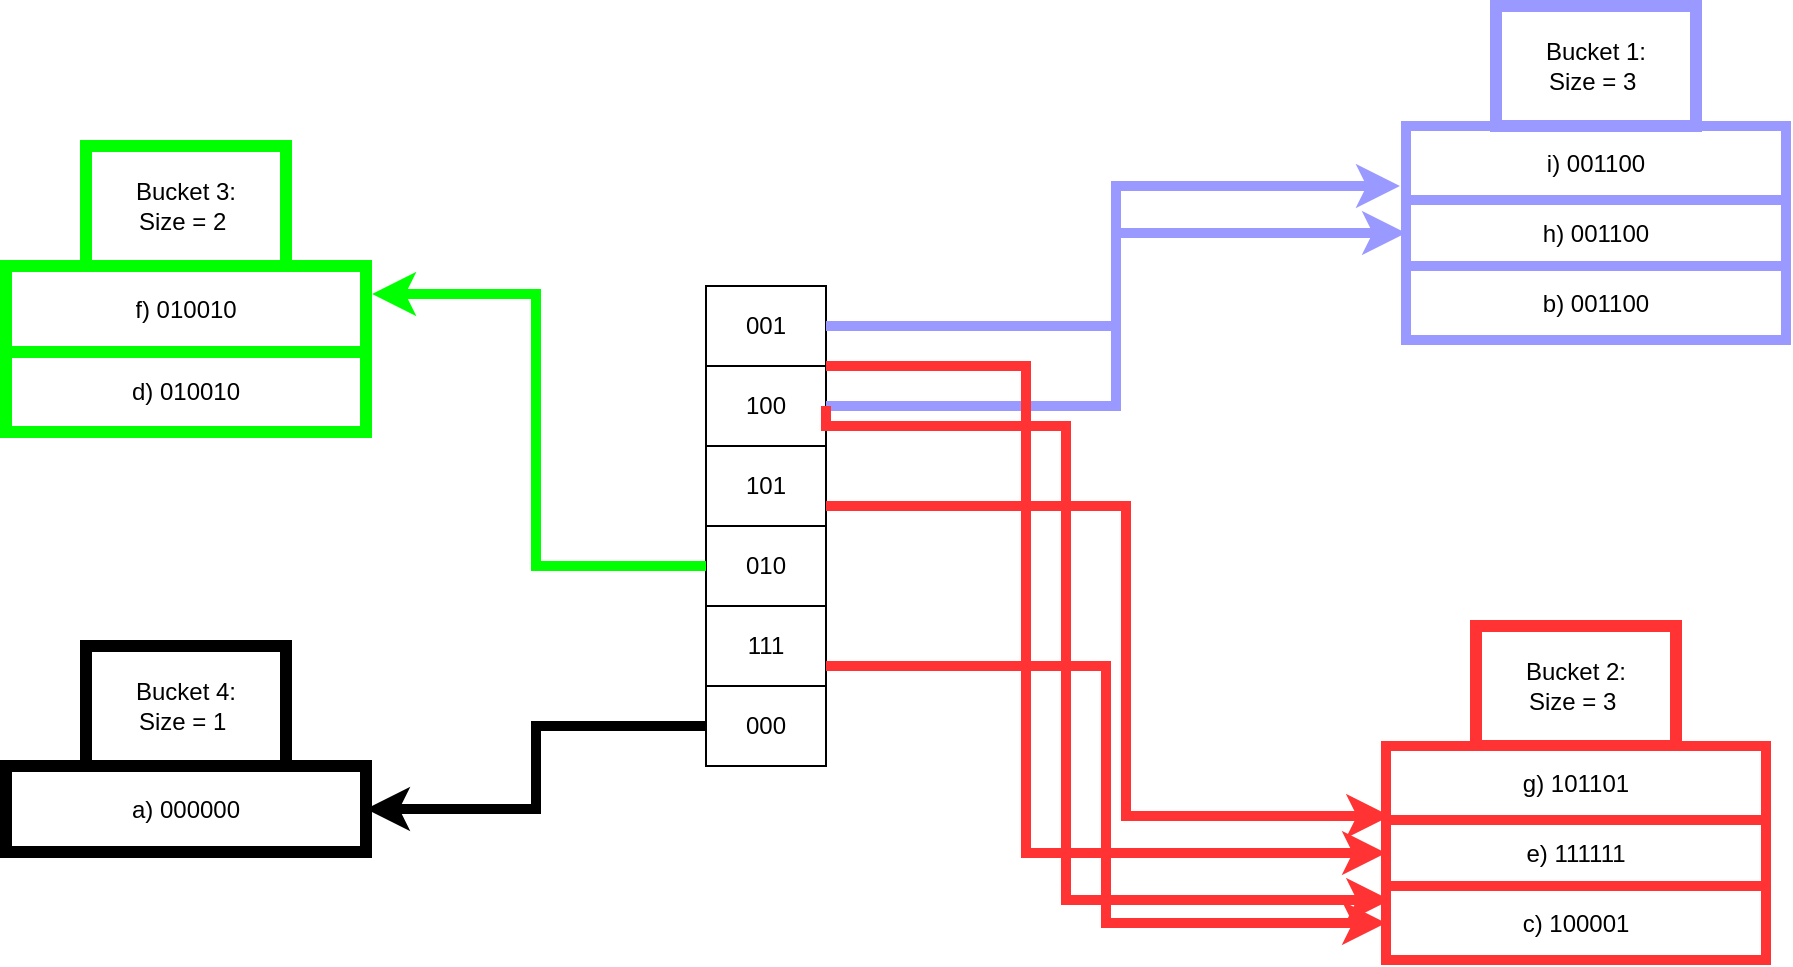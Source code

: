 <mxfile version="16.6.1" type="google"><diagram id="hOS5Gdd0sO-Fxhvis_xm" name="Page-1"><mxGraphModel dx="2272" dy="705" grid="1" gridSize="10" guides="1" tooltips="1" connect="1" arrows="1" fold="1" page="1" pageScale="1" pageWidth="850" pageHeight="1100" math="0" shadow="0"><root><mxCell id="0"/><mxCell id="1" parent="0"/><mxCell id="LHHTC6E9d9ap56Piu-Ey-4" value="" style="shape=table;startSize=0;container=1;collapsible=0;childLayout=tableLayout;" vertex="1" parent="1"><mxGeometry x="160" y="170" width="60" height="240" as="geometry"/></mxCell><mxCell id="LHHTC6E9d9ap56Piu-Ey-5" value="" style="shape=tableRow;horizontal=0;startSize=0;swimlaneHead=0;swimlaneBody=0;top=0;left=0;bottom=0;right=0;collapsible=0;dropTarget=0;fillColor=none;points=[[0,0.5],[1,0.5]];portConstraint=eastwest;" vertex="1" parent="LHHTC6E9d9ap56Piu-Ey-4"><mxGeometry width="60" height="40" as="geometry"/></mxCell><mxCell id="LHHTC6E9d9ap56Piu-Ey-6" value="001" style="shape=partialRectangle;html=1;whiteSpace=wrap;connectable=0;overflow=hidden;fillColor=none;top=0;left=0;bottom=0;right=0;pointerEvents=1;" vertex="1" parent="LHHTC6E9d9ap56Piu-Ey-5"><mxGeometry width="60" height="40" as="geometry"><mxRectangle width="60" height="40" as="alternateBounds"/></mxGeometry></mxCell><mxCell id="LHHTC6E9d9ap56Piu-Ey-7" value="" style="shape=tableRow;horizontal=0;startSize=0;swimlaneHead=0;swimlaneBody=0;top=0;left=0;bottom=0;right=0;collapsible=0;dropTarget=0;fillColor=none;points=[[0,0.5],[1,0.5]];portConstraint=eastwest;" vertex="1" parent="LHHTC6E9d9ap56Piu-Ey-4"><mxGeometry y="40" width="60" height="40" as="geometry"/></mxCell><mxCell id="LHHTC6E9d9ap56Piu-Ey-8" value="100" style="shape=partialRectangle;html=1;whiteSpace=wrap;connectable=0;overflow=hidden;fillColor=none;top=0;left=0;bottom=0;right=0;pointerEvents=1;" vertex="1" parent="LHHTC6E9d9ap56Piu-Ey-7"><mxGeometry width="60" height="40" as="geometry"><mxRectangle width="60" height="40" as="alternateBounds"/></mxGeometry></mxCell><mxCell id="LHHTC6E9d9ap56Piu-Ey-9" value="" style="shape=tableRow;horizontal=0;startSize=0;swimlaneHead=0;swimlaneBody=0;top=0;left=0;bottom=0;right=0;collapsible=0;dropTarget=0;fillColor=none;points=[[0,0.5],[1,0.5]];portConstraint=eastwest;" vertex="1" parent="LHHTC6E9d9ap56Piu-Ey-4"><mxGeometry y="80" width="60" height="40" as="geometry"/></mxCell><mxCell id="LHHTC6E9d9ap56Piu-Ey-10" value="101" style="shape=partialRectangle;html=1;whiteSpace=wrap;connectable=0;overflow=hidden;fillColor=none;top=0;left=0;bottom=0;right=0;pointerEvents=1;" vertex="1" parent="LHHTC6E9d9ap56Piu-Ey-9"><mxGeometry width="60" height="40" as="geometry"><mxRectangle width="60" height="40" as="alternateBounds"/></mxGeometry></mxCell><mxCell id="LHHTC6E9d9ap56Piu-Ey-11" value="" style="shape=tableRow;horizontal=0;startSize=0;swimlaneHead=0;swimlaneBody=0;top=0;left=0;bottom=0;right=0;collapsible=0;dropTarget=0;fillColor=none;points=[[0,0.5],[1,0.5]];portConstraint=eastwest;" vertex="1" parent="LHHTC6E9d9ap56Piu-Ey-4"><mxGeometry y="120" width="60" height="40" as="geometry"/></mxCell><mxCell id="LHHTC6E9d9ap56Piu-Ey-12" value="010" style="shape=partialRectangle;html=1;whiteSpace=wrap;connectable=0;overflow=hidden;fillColor=none;top=0;left=0;bottom=0;right=0;pointerEvents=1;" vertex="1" parent="LHHTC6E9d9ap56Piu-Ey-11"><mxGeometry width="60" height="40" as="geometry"><mxRectangle width="60" height="40" as="alternateBounds"/></mxGeometry></mxCell><mxCell id="LHHTC6E9d9ap56Piu-Ey-13" value="" style="shape=tableRow;horizontal=0;startSize=0;swimlaneHead=0;swimlaneBody=0;top=0;left=0;bottom=0;right=0;collapsible=0;dropTarget=0;fillColor=none;points=[[0,0.5],[1,0.5]];portConstraint=eastwest;" vertex="1" parent="LHHTC6E9d9ap56Piu-Ey-4"><mxGeometry y="160" width="60" height="40" as="geometry"/></mxCell><mxCell id="LHHTC6E9d9ap56Piu-Ey-14" value="111" style="shape=partialRectangle;html=1;whiteSpace=wrap;connectable=0;overflow=hidden;fillColor=none;top=0;left=0;bottom=0;right=0;pointerEvents=1;" vertex="1" parent="LHHTC6E9d9ap56Piu-Ey-13"><mxGeometry width="60" height="40" as="geometry"><mxRectangle width="60" height="40" as="alternateBounds"/></mxGeometry></mxCell><mxCell id="LHHTC6E9d9ap56Piu-Ey-15" value="" style="shape=tableRow;horizontal=0;startSize=0;swimlaneHead=0;swimlaneBody=0;top=0;left=0;bottom=0;right=0;collapsible=0;dropTarget=0;fillColor=none;points=[[0,0.5],[1,0.5]];portConstraint=eastwest;" vertex="1" parent="LHHTC6E9d9ap56Piu-Ey-4"><mxGeometry y="200" width="60" height="40" as="geometry"/></mxCell><mxCell id="LHHTC6E9d9ap56Piu-Ey-16" value="000" style="shape=partialRectangle;html=1;whiteSpace=wrap;connectable=0;overflow=hidden;fillColor=none;top=0;left=0;bottom=0;right=0;pointerEvents=1;" vertex="1" parent="LHHTC6E9d9ap56Piu-Ey-15"><mxGeometry width="60" height="40" as="geometry"><mxRectangle width="60" height="40" as="alternateBounds"/></mxGeometry></mxCell><mxCell id="LHHTC6E9d9ap56Piu-Ey-21" value="" style="shape=table;startSize=0;container=1;collapsible=0;childLayout=tableLayout;strokeColor=#9999FF;strokeWidth=5;" vertex="1" parent="1"><mxGeometry x="510" y="90" width="190" height="107" as="geometry"/></mxCell><mxCell id="LHHTC6E9d9ap56Piu-Ey-22" value="" style="shape=tableRow;horizontal=0;startSize=0;swimlaneHead=0;swimlaneBody=0;top=0;left=0;bottom=0;right=0;collapsible=0;dropTarget=0;fillColor=none;points=[[0,0.5],[1,0.5]];portConstraint=eastwest;" vertex="1" parent="LHHTC6E9d9ap56Piu-Ey-21"><mxGeometry width="190" height="37" as="geometry"/></mxCell><mxCell id="LHHTC6E9d9ap56Piu-Ey-23" value="i) 001100" style="shape=partialRectangle;html=1;whiteSpace=wrap;connectable=0;overflow=hidden;fillColor=none;top=0;left=0;bottom=0;right=0;pointerEvents=1;" vertex="1" parent="LHHTC6E9d9ap56Piu-Ey-22"><mxGeometry width="190" height="37" as="geometry"><mxRectangle width="190" height="37" as="alternateBounds"/></mxGeometry></mxCell><mxCell id="LHHTC6E9d9ap56Piu-Ey-24" value="" style="shape=tableRow;horizontal=0;startSize=0;swimlaneHead=0;swimlaneBody=0;top=0;left=0;bottom=0;right=0;collapsible=0;dropTarget=0;fillColor=none;points=[[0,0.5],[1,0.5]];portConstraint=eastwest;" vertex="1" parent="LHHTC6E9d9ap56Piu-Ey-21"><mxGeometry y="37" width="190" height="33" as="geometry"/></mxCell><mxCell id="LHHTC6E9d9ap56Piu-Ey-25" value="h) 001100" style="shape=partialRectangle;html=1;whiteSpace=wrap;connectable=0;overflow=hidden;fillColor=none;top=0;left=0;bottom=0;right=0;pointerEvents=1;" vertex="1" parent="LHHTC6E9d9ap56Piu-Ey-24"><mxGeometry width="190" height="33" as="geometry"><mxRectangle width="190" height="33" as="alternateBounds"/></mxGeometry></mxCell><mxCell id="LHHTC6E9d9ap56Piu-Ey-26" value="" style="shape=tableRow;horizontal=0;startSize=0;swimlaneHead=0;swimlaneBody=0;top=0;left=0;bottom=0;right=0;collapsible=0;dropTarget=0;fillColor=none;points=[[0,0.5],[1,0.5]];portConstraint=eastwest;" vertex="1" parent="LHHTC6E9d9ap56Piu-Ey-21"><mxGeometry y="70" width="190" height="37" as="geometry"/></mxCell><mxCell id="LHHTC6E9d9ap56Piu-Ey-27" value="b) 001100" style="shape=partialRectangle;html=1;whiteSpace=wrap;connectable=0;overflow=hidden;fillColor=none;top=0;left=0;bottom=0;right=0;pointerEvents=1;" vertex="1" parent="LHHTC6E9d9ap56Piu-Ey-26"><mxGeometry width="190" height="37" as="geometry"><mxRectangle width="190" height="37" as="alternateBounds"/></mxGeometry></mxCell><mxCell id="LHHTC6E9d9ap56Piu-Ey-28" style="edgeStyle=orthogonalEdgeStyle;rounded=0;orthogonalLoop=1;jettySize=auto;html=1;entryX=-0.016;entryY=0.811;entryDx=0;entryDy=0;entryPerimeter=0;strokeColor=#9999FF;strokeWidth=5;" edge="1" parent="1" source="LHHTC6E9d9ap56Piu-Ey-5" target="LHHTC6E9d9ap56Piu-Ey-22"><mxGeometry relative="1" as="geometry"/></mxCell><mxCell id="LHHTC6E9d9ap56Piu-Ey-29" style="edgeStyle=orthogonalEdgeStyle;rounded=0;orthogonalLoop=1;jettySize=auto;html=1;exitX=1;exitY=0.5;exitDx=0;exitDy=0;entryX=0;entryY=0.5;entryDx=0;entryDy=0;strokeColor=#9999FF;strokeWidth=5;" edge="1" parent="1" source="LHHTC6E9d9ap56Piu-Ey-7" target="LHHTC6E9d9ap56Piu-Ey-24"><mxGeometry relative="1" as="geometry"/></mxCell><mxCell id="LHHTC6E9d9ap56Piu-Ey-30" value="Bucket 1:&lt;br&gt;Size = 3&amp;nbsp;" style="rounded=0;whiteSpace=wrap;html=1;strokeColor=#9999FF;strokeWidth=6;" vertex="1" parent="1"><mxGeometry x="555" y="30" width="100" height="60" as="geometry"/></mxCell><mxCell id="LHHTC6E9d9ap56Piu-Ey-35" value="Bucket 2:&lt;br&gt;Size = 3&amp;nbsp;" style="rounded=0;whiteSpace=wrap;html=1;strokeColor=#FF3333;strokeWidth=6;" vertex="1" parent="1"><mxGeometry x="545" y="340" width="100" height="60" as="geometry"/></mxCell><mxCell id="LHHTC6E9d9ap56Piu-Ey-36" style="edgeStyle=orthogonalEdgeStyle;rounded=0;orthogonalLoop=1;jettySize=auto;html=1;entryX=0.011;entryY=0.875;entryDx=0;entryDy=0;entryPerimeter=0;strokeColor=#FF3333;strokeWidth=5;" edge="1" parent="1" source="LHHTC6E9d9ap56Piu-Ey-9"><mxGeometry relative="1" as="geometry"><mxPoint x="502.09" y="435" as="targetPoint"/><Array as="points"><mxPoint x="370" y="280"/><mxPoint x="370" y="435"/></Array></mxGeometry></mxCell><mxCell id="LHHTC6E9d9ap56Piu-Ey-41" value="" style="shape=table;startSize=0;container=1;collapsible=0;childLayout=tableLayout;strokeColor=#00FF00;strokeWidth=6;" vertex="1" parent="1"><mxGeometry x="-190" y="160" width="180" height="83" as="geometry"/></mxCell><mxCell id="LHHTC6E9d9ap56Piu-Ey-42" value="" style="shape=tableRow;horizontal=0;startSize=0;swimlaneHead=0;swimlaneBody=0;top=0;left=0;bottom=0;right=0;collapsible=0;dropTarget=0;fillColor=none;points=[[0,0.5],[1,0.5]];portConstraint=eastwest;strokeWidth=6;" vertex="1" parent="LHHTC6E9d9ap56Piu-Ey-41"><mxGeometry width="180" height="43" as="geometry"/></mxCell><mxCell id="LHHTC6E9d9ap56Piu-Ey-43" value="f) 010010" style="shape=partialRectangle;html=1;whiteSpace=wrap;connectable=0;overflow=hidden;fillColor=none;top=0;left=0;bottom=0;right=0;pointerEvents=1;strokeWidth=6;" vertex="1" parent="LHHTC6E9d9ap56Piu-Ey-42"><mxGeometry width="180" height="43" as="geometry"><mxRectangle width="180" height="43" as="alternateBounds"/></mxGeometry></mxCell><mxCell id="LHHTC6E9d9ap56Piu-Ey-44" value="" style="shape=tableRow;horizontal=0;startSize=0;swimlaneHead=0;swimlaneBody=0;top=0;left=0;bottom=0;right=0;collapsible=0;dropTarget=0;fillColor=none;points=[[0,0.5],[1,0.5]];portConstraint=eastwest;strokeWidth=6;" vertex="1" parent="LHHTC6E9d9ap56Piu-Ey-41"><mxGeometry y="43" width="180" height="40" as="geometry"/></mxCell><mxCell id="LHHTC6E9d9ap56Piu-Ey-45" value="d) 010010" style="shape=partialRectangle;html=1;whiteSpace=wrap;connectable=0;overflow=hidden;fillColor=none;top=0;left=0;bottom=0;right=0;pointerEvents=1;strokeWidth=6;" vertex="1" parent="LHHTC6E9d9ap56Piu-Ey-44"><mxGeometry width="180" height="40" as="geometry"><mxRectangle width="180" height="40" as="alternateBounds"/></mxGeometry></mxCell><mxCell id="LHHTC6E9d9ap56Piu-Ey-46" value="Bucket 3:&lt;br&gt;Size = 2&amp;nbsp;" style="rounded=0;whiteSpace=wrap;html=1;strokeColor=#00FF00;strokeWidth=6;" vertex="1" parent="1"><mxGeometry x="-150" y="100" width="100" height="60" as="geometry"/></mxCell><mxCell id="LHHTC6E9d9ap56Piu-Ey-47" value="" style="shape=table;startSize=0;container=1;collapsible=0;childLayout=tableLayout;strokeColor=#FF3333;strokeWidth=5;" vertex="1" parent="1"><mxGeometry x="500" y="400" width="190" height="107" as="geometry"/></mxCell><mxCell id="LHHTC6E9d9ap56Piu-Ey-48" value="" style="shape=tableRow;horizontal=0;startSize=0;swimlaneHead=0;swimlaneBody=0;top=0;left=0;bottom=0;right=0;collapsible=0;dropTarget=0;fillColor=none;points=[[0,0.5],[1,0.5]];portConstraint=eastwest;" vertex="1" parent="LHHTC6E9d9ap56Piu-Ey-47"><mxGeometry width="190" height="37" as="geometry"/></mxCell><mxCell id="LHHTC6E9d9ap56Piu-Ey-49" value="g) 101101" style="shape=partialRectangle;html=1;whiteSpace=wrap;connectable=0;overflow=hidden;fillColor=none;top=0;left=0;bottom=0;right=0;pointerEvents=1;" vertex="1" parent="LHHTC6E9d9ap56Piu-Ey-48"><mxGeometry width="190" height="37" as="geometry"><mxRectangle width="190" height="37" as="alternateBounds"/></mxGeometry></mxCell><mxCell id="LHHTC6E9d9ap56Piu-Ey-50" value="" style="shape=tableRow;horizontal=0;startSize=0;swimlaneHead=0;swimlaneBody=0;top=0;left=0;bottom=0;right=0;collapsible=0;dropTarget=0;fillColor=none;points=[[0,0.5],[1,0.5]];portConstraint=eastwest;" vertex="1" parent="LHHTC6E9d9ap56Piu-Ey-47"><mxGeometry y="37" width="190" height="33" as="geometry"/></mxCell><mxCell id="LHHTC6E9d9ap56Piu-Ey-51" value="e) 111111" style="shape=partialRectangle;html=1;whiteSpace=wrap;connectable=0;overflow=hidden;fillColor=none;top=0;left=0;bottom=0;right=0;pointerEvents=1;" vertex="1" parent="LHHTC6E9d9ap56Piu-Ey-50"><mxGeometry width="190" height="33" as="geometry"><mxRectangle width="190" height="33" as="alternateBounds"/></mxGeometry></mxCell><mxCell id="LHHTC6E9d9ap56Piu-Ey-52" value="" style="shape=tableRow;horizontal=0;startSize=0;swimlaneHead=0;swimlaneBody=0;top=0;left=0;bottom=0;right=0;collapsible=0;dropTarget=0;fillColor=none;points=[[0,0.5],[1,0.5]];portConstraint=eastwest;" vertex="1" parent="LHHTC6E9d9ap56Piu-Ey-47"><mxGeometry y="70" width="190" height="37" as="geometry"/></mxCell><mxCell id="LHHTC6E9d9ap56Piu-Ey-53" value="c) 100001" style="shape=partialRectangle;html=1;whiteSpace=wrap;connectable=0;overflow=hidden;fillColor=none;top=0;left=0;bottom=0;right=0;pointerEvents=1;" vertex="1" parent="LHHTC6E9d9ap56Piu-Ey-52"><mxGeometry width="190" height="37" as="geometry"><mxRectangle width="190" height="37" as="alternateBounds"/></mxGeometry></mxCell><mxCell id="LHHTC6E9d9ap56Piu-Ey-54" style="edgeStyle=orthogonalEdgeStyle;rounded=0;orthogonalLoop=1;jettySize=auto;html=1;entryX=0;entryY=0.5;entryDx=0;entryDy=0;strokeColor=#FF3333;strokeWidth=5;" edge="1" parent="1" source="LHHTC6E9d9ap56Piu-Ey-13" target="LHHTC6E9d9ap56Piu-Ey-52"><mxGeometry relative="1" as="geometry"><Array as="points"><mxPoint x="360" y="360"/><mxPoint x="360" y="489"/></Array></mxGeometry></mxCell><mxCell id="LHHTC6E9d9ap56Piu-Ey-55" style="edgeStyle=orthogonalEdgeStyle;rounded=0;orthogonalLoop=1;jettySize=auto;html=1;exitX=1;exitY=0.5;exitDx=0;exitDy=0;entryX=0.011;entryY=0.189;entryDx=0;entryDy=0;entryPerimeter=0;strokeColor=#FF3333;strokeWidth=5;" edge="1" parent="1" source="LHHTC6E9d9ap56Piu-Ey-7" target="LHHTC6E9d9ap56Piu-Ey-52"><mxGeometry relative="1" as="geometry"><Array as="points"><mxPoint x="220" y="240"/><mxPoint x="340" y="240"/><mxPoint x="340" y="477"/></Array></mxGeometry></mxCell><mxCell id="LHHTC6E9d9ap56Piu-Ey-56" style="edgeStyle=orthogonalEdgeStyle;rounded=0;orthogonalLoop=1;jettySize=auto;html=1;entryX=0;entryY=0.5;entryDx=0;entryDy=0;strokeColor=#FF3333;strokeWidth=5;" edge="1" parent="1" source="LHHTC6E9d9ap56Piu-Ey-5" target="LHHTC6E9d9ap56Piu-Ey-50"><mxGeometry relative="1" as="geometry"><Array as="points"><mxPoint x="320" y="210"/><mxPoint x="320" y="454"/></Array></mxGeometry></mxCell><mxCell id="LHHTC6E9d9ap56Piu-Ey-57" style="edgeStyle=orthogonalEdgeStyle;rounded=0;orthogonalLoop=1;jettySize=auto;html=1;entryX=1.017;entryY=0.326;entryDx=0;entryDy=0;entryPerimeter=0;strokeColor=#00FF00;strokeWidth=5;" edge="1" parent="1" source="LHHTC6E9d9ap56Piu-Ey-11" target="LHHTC6E9d9ap56Piu-Ey-42"><mxGeometry relative="1" as="geometry"/></mxCell><mxCell id="LHHTC6E9d9ap56Piu-Ey-61" value="" style="shape=table;startSize=0;container=1;collapsible=0;childLayout=tableLayout;strokeColor=#000000;strokeWidth=6;" vertex="1" parent="1"><mxGeometry x="-190" y="410" width="180" height="43" as="geometry"/></mxCell><mxCell id="LHHTC6E9d9ap56Piu-Ey-62" value="" style="shape=tableRow;horizontal=0;startSize=0;swimlaneHead=0;swimlaneBody=0;top=0;left=0;bottom=0;right=0;collapsible=0;dropTarget=0;fillColor=none;points=[[0,0.5],[1,0.5]];portConstraint=eastwest;strokeWidth=6;strokeColor=#000000;" vertex="1" parent="LHHTC6E9d9ap56Piu-Ey-61"><mxGeometry width="180" height="43" as="geometry"/></mxCell><mxCell id="LHHTC6E9d9ap56Piu-Ey-63" value="a) 000000" style="shape=partialRectangle;html=1;whiteSpace=wrap;connectable=0;overflow=hidden;fillColor=none;top=0;left=0;bottom=0;right=0;pointerEvents=1;strokeWidth=6;strokeColor=#000000;" vertex="1" parent="LHHTC6E9d9ap56Piu-Ey-62"><mxGeometry width="180" height="43" as="geometry"><mxRectangle width="180" height="43" as="alternateBounds"/></mxGeometry></mxCell><mxCell id="LHHTC6E9d9ap56Piu-Ey-66" value="Bucket 4:&lt;br&gt;Size = 1&amp;nbsp;" style="rounded=0;whiteSpace=wrap;html=1;strokeColor=#000000;strokeWidth=6;" vertex="1" parent="1"><mxGeometry x="-150" y="350" width="100" height="60" as="geometry"/></mxCell><mxCell id="LHHTC6E9d9ap56Piu-Ey-67" style="edgeStyle=orthogonalEdgeStyle;rounded=0;orthogonalLoop=1;jettySize=auto;html=1;entryX=1;entryY=0.5;entryDx=0;entryDy=0;strokeColor=#000000;strokeWidth=5;" edge="1" parent="1" source="LHHTC6E9d9ap56Piu-Ey-15" target="LHHTC6E9d9ap56Piu-Ey-61"><mxGeometry relative="1" as="geometry"/></mxCell></root></mxGraphModel></diagram></mxfile>
